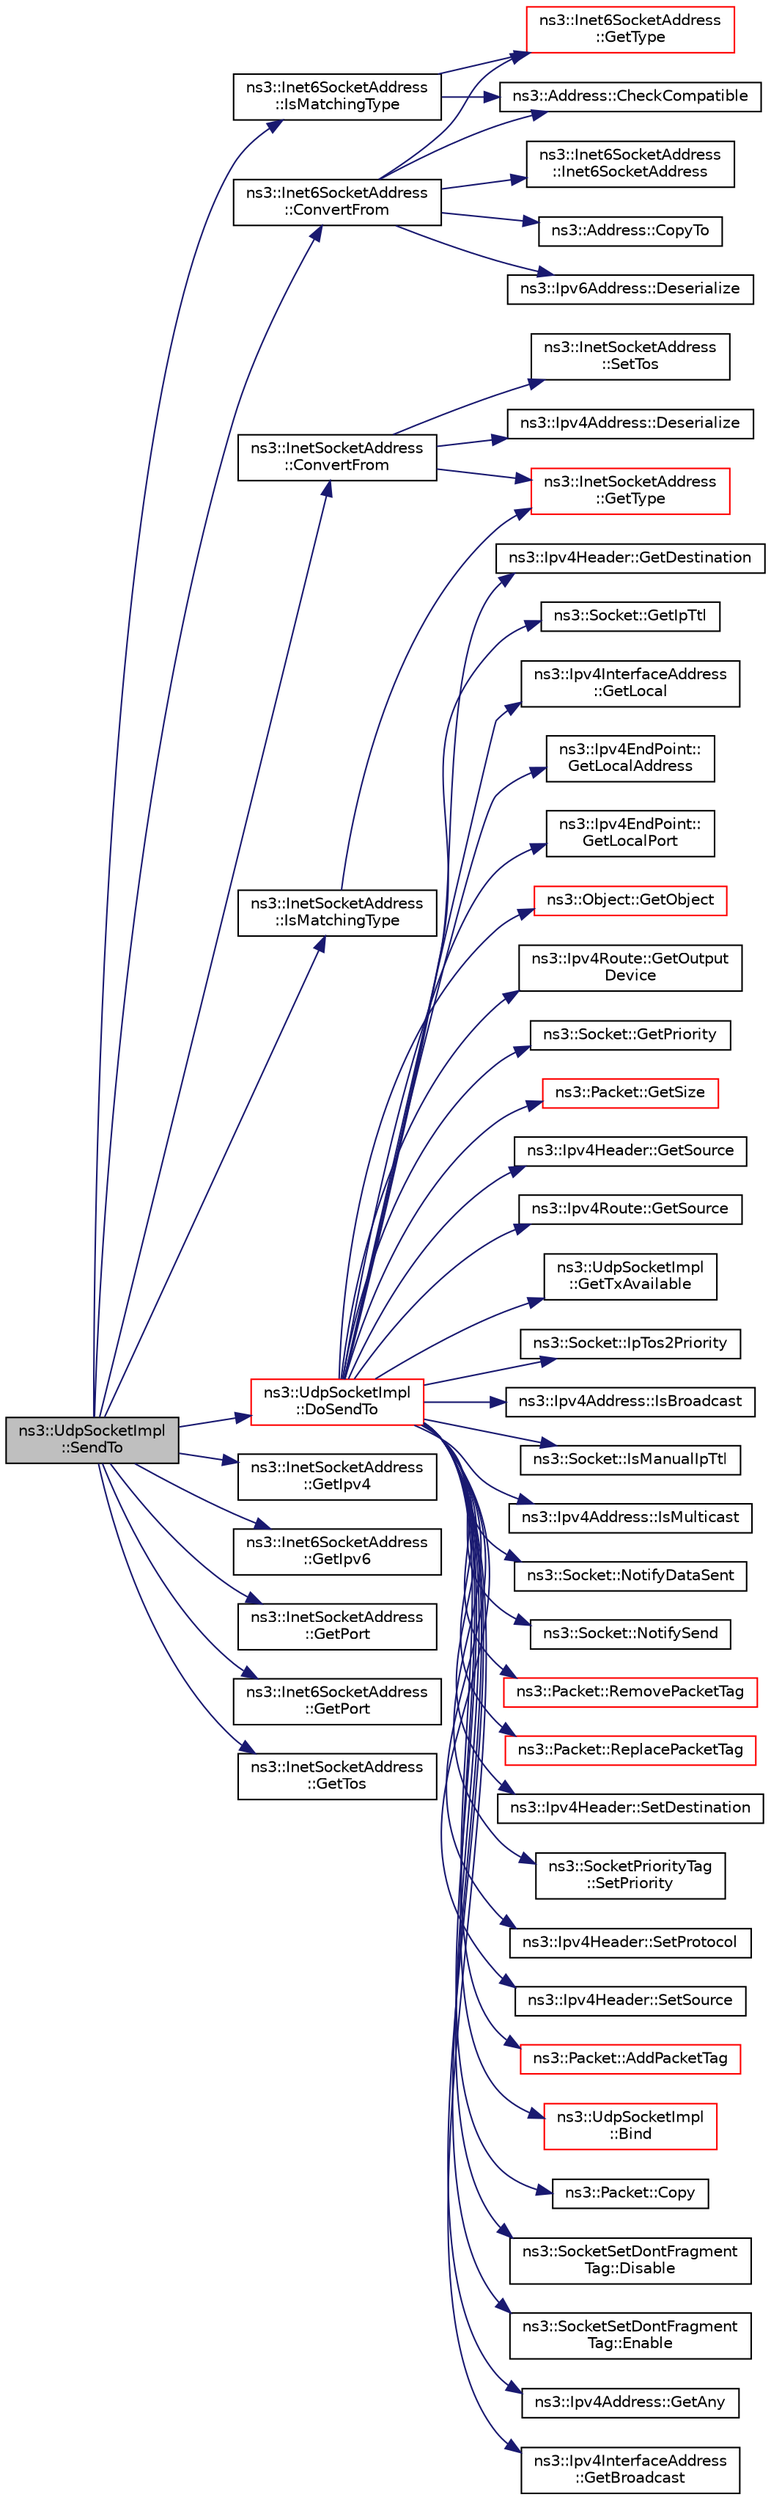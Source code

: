 digraph "ns3::UdpSocketImpl::SendTo"
{
 // LATEX_PDF_SIZE
  edge [fontname="Helvetica",fontsize="10",labelfontname="Helvetica",labelfontsize="10"];
  node [fontname="Helvetica",fontsize="10",shape=record];
  rankdir="LR";
  Node1 [label="ns3::UdpSocketImpl\l::SendTo",height=0.2,width=0.4,color="black", fillcolor="grey75", style="filled", fontcolor="black",tooltip="Send data to a specified peer."];
  Node1 -> Node2 [color="midnightblue",fontsize="10",style="solid",fontname="Helvetica"];
  Node2 [label="ns3::Inet6SocketAddress\l::ConvertFrom",height=0.2,width=0.4,color="black", fillcolor="white", style="filled",URL="$classns3_1_1_inet6_socket_address.html#a2177c66e1bcf17c85dcffb9d2a971f5a",tooltip="Convert the address to a InetSocketAddress."];
  Node2 -> Node3 [color="midnightblue",fontsize="10",style="solid",fontname="Helvetica"];
  Node3 [label="ns3::Inet6SocketAddress\l::Inet6SocketAddress",height=0.2,width=0.4,color="black", fillcolor="white", style="filled",URL="$classns3_1_1_inet6_socket_address.html#a33435953a9ae4930e4cb4d8fbe592709",tooltip="Constructor."];
  Node2 -> Node4 [color="midnightblue",fontsize="10",style="solid",fontname="Helvetica"];
  Node4 [label="ns3::Address::CheckCompatible",height=0.2,width=0.4,color="black", fillcolor="white", style="filled",URL="$classns3_1_1_address.html#ab6dee6b9894c5877a1ceb377b0abbb1d",tooltip=" "];
  Node2 -> Node5 [color="midnightblue",fontsize="10",style="solid",fontname="Helvetica"];
  Node5 [label="ns3::Address::CopyTo",height=0.2,width=0.4,color="black", fillcolor="white", style="filled",URL="$classns3_1_1_address.html#ad4134d0978220e8d2920c27dc13cb320",tooltip="Copy the address bytes into a buffer."];
  Node2 -> Node6 [color="midnightblue",fontsize="10",style="solid",fontname="Helvetica"];
  Node6 [label="ns3::Ipv6Address::Deserialize",height=0.2,width=0.4,color="black", fillcolor="white", style="filled",URL="$classns3_1_1_ipv6_address.html#a5c6a183643ab8f7371bd490ac22c4ffc",tooltip="Deserialize this address."];
  Node2 -> Node7 [color="midnightblue",fontsize="10",style="solid",fontname="Helvetica"];
  Node7 [label="ns3::Inet6SocketAddress\l::GetType",height=0.2,width=0.4,color="red", fillcolor="white", style="filled",URL="$classns3_1_1_inet6_socket_address.html#a92ecdd9962a0384fd374be86d6a18060",tooltip="Get the type."];
  Node1 -> Node9 [color="midnightblue",fontsize="10",style="solid",fontname="Helvetica"];
  Node9 [label="ns3::InetSocketAddress\l::ConvertFrom",height=0.2,width=0.4,color="black", fillcolor="white", style="filled",URL="$classns3_1_1_inet_socket_address.html#ade776b1109e7b9a7be0b22ced49931e3",tooltip="Returns an InetSocketAddress which corresponds to the input Address."];
  Node9 -> Node10 [color="midnightblue",fontsize="10",style="solid",fontname="Helvetica"];
  Node10 [label="ns3::Ipv4Address::Deserialize",height=0.2,width=0.4,color="black", fillcolor="white", style="filled",URL="$classns3_1_1_ipv4_address.html#ac6e205258d95465ce51c148e51590760",tooltip=" "];
  Node9 -> Node11 [color="midnightblue",fontsize="10",style="solid",fontname="Helvetica"];
  Node11 [label="ns3::InetSocketAddress\l::GetType",height=0.2,width=0.4,color="red", fillcolor="white", style="filled",URL="$classns3_1_1_inet_socket_address.html#ae194de8f5f1884e3b755179891d20bba",tooltip="Get the underlying address type (automatically assigned)."];
  Node9 -> Node12 [color="midnightblue",fontsize="10",style="solid",fontname="Helvetica"];
  Node12 [label="ns3::InetSocketAddress\l::SetTos",height=0.2,width=0.4,color="black", fillcolor="white", style="filled",URL="$classns3_1_1_inet_socket_address.html#a574001030dfb21d2963b2b4da081889d",tooltip=" "];
  Node1 -> Node13 [color="midnightblue",fontsize="10",style="solid",fontname="Helvetica"];
  Node13 [label="ns3::UdpSocketImpl\l::DoSendTo",height=0.2,width=0.4,color="red", fillcolor="white", style="filled",URL="$classns3_1_1_udp_socket_impl.html#a18b22c398f6e9a7806f92b6a3ca7b3e8",tooltip="Send a packet to a specific destination and port (IPv4)"];
  Node13 -> Node14 [color="midnightblue",fontsize="10",style="solid",fontname="Helvetica"];
  Node14 [label="ns3::Packet::AddPacketTag",height=0.2,width=0.4,color="red", fillcolor="white", style="filled",URL="$classns3_1_1_packet.html#ac4a6bcd77e58bdc14c42a7d572d66cc9",tooltip="Add a packet tag."];
  Node13 -> Node25 [color="midnightblue",fontsize="10",style="solid",fontname="Helvetica"];
  Node25 [label="ns3::UdpSocketImpl\l::Bind",height=0.2,width=0.4,color="red", fillcolor="white", style="filled",URL="$classns3_1_1_udp_socket_impl.html#a02289f4c7fa69580c8426484fe3712c3",tooltip="Allocate a local IPv4 endpoint for this socket."];
  Node13 -> Node75 [color="midnightblue",fontsize="10",style="solid",fontname="Helvetica"];
  Node75 [label="ns3::Packet::Copy",height=0.2,width=0.4,color="black", fillcolor="white", style="filled",URL="$classns3_1_1_packet.html#afb38be706cfc761bc1c0591f595fc1b7",tooltip="performs a COW copy of the packet."];
  Node13 -> Node76 [color="midnightblue",fontsize="10",style="solid",fontname="Helvetica"];
  Node76 [label="ns3::SocketSetDontFragment\lTag::Disable",height=0.2,width=0.4,color="black", fillcolor="white", style="filled",URL="$classns3_1_1_socket_set_dont_fragment_tag.html#a51700538af5f6c83bdb1677306b52b1f",tooltip="Disables the DF (Don't Fragment) flag."];
  Node13 -> Node77 [color="midnightblue",fontsize="10",style="solid",fontname="Helvetica"];
  Node77 [label="ns3::SocketSetDontFragment\lTag::Enable",height=0.2,width=0.4,color="black", fillcolor="white", style="filled",URL="$classns3_1_1_socket_set_dont_fragment_tag.html#acb517ca05b009a3d65ae4d1fbc19ee6b",tooltip="Enables the DF (Don't Fragment) flag."];
  Node13 -> Node78 [color="midnightblue",fontsize="10",style="solid",fontname="Helvetica"];
  Node78 [label="ns3::Ipv4Address::GetAny",height=0.2,width=0.4,color="black", fillcolor="white", style="filled",URL="$classns3_1_1_ipv4_address.html#a7a39b330c8e701183a411d5779fca1a4",tooltip=" "];
  Node13 -> Node79 [color="midnightblue",fontsize="10",style="solid",fontname="Helvetica"];
  Node79 [label="ns3::Ipv4InterfaceAddress\l::GetBroadcast",height=0.2,width=0.4,color="black", fillcolor="white", style="filled",URL="$classns3_1_1_ipv4_interface_address.html#a0e5cce17152b2da10066c238e2212a3f",tooltip="Get the broadcast address."];
  Node13 -> Node33 [color="midnightblue",fontsize="10",style="solid",fontname="Helvetica"];
  Node33 [label="ns3::Ipv4Header::GetDestination",height=0.2,width=0.4,color="black", fillcolor="white", style="filled",URL="$classns3_1_1_ipv4_header.html#a85daf48f0effc6bce6cb5c66bf4e1576",tooltip=" "];
  Node13 -> Node80 [color="midnightblue",fontsize="10",style="solid",fontname="Helvetica"];
  Node80 [label="ns3::Socket::GetIpTtl",height=0.2,width=0.4,color="black", fillcolor="white", style="filled",URL="$classns3_1_1_socket.html#aa011b2209f53069d1bb6f12d6489414f",tooltip="Query the value of IP Time to Live field of this socket."];
  Node13 -> Node81 [color="midnightblue",fontsize="10",style="solid",fontname="Helvetica"];
  Node81 [label="ns3::Ipv4InterfaceAddress\l::GetLocal",height=0.2,width=0.4,color="black", fillcolor="white", style="filled",URL="$classns3_1_1_ipv4_interface_address.html#a6d04c0c9e2a4ab8a9d73c5edf7a93072",tooltip="Get the local address."];
  Node13 -> Node82 [color="midnightblue",fontsize="10",style="solid",fontname="Helvetica"];
  Node82 [label="ns3::Ipv4EndPoint::\lGetLocalAddress",height=0.2,width=0.4,color="black", fillcolor="white", style="filled",URL="$classns3_1_1_ipv4_end_point.html#ae08283e26ace5880c3172ea5d803b6f8",tooltip="Get the local address."];
  Node13 -> Node83 [color="midnightblue",fontsize="10",style="solid",fontname="Helvetica"];
  Node83 [label="ns3::Ipv4EndPoint::\lGetLocalPort",height=0.2,width=0.4,color="black", fillcolor="white", style="filled",URL="$classns3_1_1_ipv4_end_point.html#aab137f64770abf94f0b8a81217a0b106",tooltip="Get the local port."];
  Node13 -> Node84 [color="midnightblue",fontsize="10",style="solid",fontname="Helvetica"];
  Node84 [label="ns3::Object::GetObject",height=0.2,width=0.4,color="red", fillcolor="white", style="filled",URL="$classns3_1_1_object.html#ad21f5401ff705cd29c37f931ea3afc18",tooltip="Get a pointer to the requested aggregated Object."];
  Node13 -> Node98 [color="midnightblue",fontsize="10",style="solid",fontname="Helvetica"];
  Node98 [label="ns3::Ipv4Route::GetOutput\lDevice",height=0.2,width=0.4,color="black", fillcolor="white", style="filled",URL="$classns3_1_1_ipv4_route.html#a3b97b4f70af0c22cb01ea7e2733367ee",tooltip=" "];
  Node13 -> Node99 [color="midnightblue",fontsize="10",style="solid",fontname="Helvetica"];
  Node99 [label="ns3::Socket::GetPriority",height=0.2,width=0.4,color="black", fillcolor="white", style="filled",URL="$classns3_1_1_socket.html#a0f7c9448fb07c84952735c7b1fb170ba",tooltip="Query the priority value of this socket."];
  Node13 -> Node35 [color="midnightblue",fontsize="10",style="solid",fontname="Helvetica"];
  Node35 [label="ns3::Packet::GetSize",height=0.2,width=0.4,color="red", fillcolor="white", style="filled",URL="$classns3_1_1_packet.html#afff7cb1ff518ee6dc0d424e10a5ad6ec",tooltip="Returns the the size in bytes of the packet (including the zero-filled initial payload)."];
  Node13 -> Node37 [color="midnightblue",fontsize="10",style="solid",fontname="Helvetica"];
  Node37 [label="ns3::Ipv4Header::GetSource",height=0.2,width=0.4,color="black", fillcolor="white", style="filled",URL="$classns3_1_1_ipv4_header.html#a542b0328f3ab54ae39d56cdc24f8403f",tooltip=" "];
  Node13 -> Node100 [color="midnightblue",fontsize="10",style="solid",fontname="Helvetica"];
  Node100 [label="ns3::Ipv4Route::GetSource",height=0.2,width=0.4,color="black", fillcolor="white", style="filled",URL="$classns3_1_1_ipv4_route.html#a27a01c8d6ad6d36e55062bb619cdf516",tooltip=" "];
  Node13 -> Node101 [color="midnightblue",fontsize="10",style="solid",fontname="Helvetica"];
  Node101 [label="ns3::UdpSocketImpl\l::GetTxAvailable",height=0.2,width=0.4,color="black", fillcolor="white", style="filled",URL="$classns3_1_1_udp_socket_impl.html#a2cbcf61ffd8b4d2e14f0c5e29e5392a8",tooltip="Returns the number of bytes which can be sent in a single call to Send."];
  Node13 -> Node102 [color="midnightblue",fontsize="10",style="solid",fontname="Helvetica"];
  Node102 [label="ns3::Socket::IpTos2Priority",height=0.2,width=0.4,color="black", fillcolor="white", style="filled",URL="$classns3_1_1_socket.html#a81564620cc94d291f1dc5d79b2f13b4a",tooltip="Return the priority corresponding to a given TOS value."];
  Node13 -> Node103 [color="midnightblue",fontsize="10",style="solid",fontname="Helvetica"];
  Node103 [label="ns3::Ipv4Address::IsBroadcast",height=0.2,width=0.4,color="black", fillcolor="white", style="filled",URL="$classns3_1_1_ipv4_address.html#a79a1d91f0cfdb52f3b89cee50811af04",tooltip=" "];
  Node13 -> Node104 [color="midnightblue",fontsize="10",style="solid",fontname="Helvetica"];
  Node104 [label="ns3::Socket::IsManualIpTtl",height=0.2,width=0.4,color="black", fillcolor="white", style="filled",URL="$classns3_1_1_socket.html#a8fca162a145f79174fb94616acc91908",tooltip="Checks if the socket has a specific IPv4 TTL set."];
  Node13 -> Node105 [color="midnightblue",fontsize="10",style="solid",fontname="Helvetica"];
  Node105 [label="ns3::Ipv4Address::IsMulticast",height=0.2,width=0.4,color="black", fillcolor="white", style="filled",URL="$classns3_1_1_ipv4_address.html#a3a39d50664243b7e37a1244bb03b4ec2",tooltip=" "];
  Node13 -> Node106 [color="midnightblue",fontsize="10",style="solid",fontname="Helvetica"];
  Node106 [label="ns3::Socket::NotifyDataSent",height=0.2,width=0.4,color="black", fillcolor="white", style="filled",URL="$classns3_1_1_socket.html#ae478fc503f7041a1da5e9db361f1ae20",tooltip="Notify through the callback (if set) that some data have been sent."];
  Node13 -> Node107 [color="midnightblue",fontsize="10",style="solid",fontname="Helvetica"];
  Node107 [label="ns3::Socket::NotifySend",height=0.2,width=0.4,color="black", fillcolor="white", style="filled",URL="$classns3_1_1_socket.html#a34cd5de5b9feeadd6ba8973b954c3d5f",tooltip="Notify through the callback (if set) that some data have been sent."];
  Node13 -> Node44 [color="midnightblue",fontsize="10",style="solid",fontname="Helvetica"];
  Node44 [label="ns3::Packet::RemovePacketTag",height=0.2,width=0.4,color="red", fillcolor="white", style="filled",URL="$classns3_1_1_packet.html#a078fe922d976a417ab25ba2f3c2fd667",tooltip="Remove a packet tag."];
  Node13 -> Node108 [color="midnightblue",fontsize="10",style="solid",fontname="Helvetica"];
  Node108 [label="ns3::Packet::ReplacePacketTag",height=0.2,width=0.4,color="red", fillcolor="white", style="filled",URL="$classns3_1_1_packet.html#afb014ae9f4adddbfc51c64b085bfd405",tooltip="Replace the value of a packet tag."];
  Node13 -> Node111 [color="midnightblue",fontsize="10",style="solid",fontname="Helvetica"];
  Node111 [label="ns3::Ipv4Header::SetDestination",height=0.2,width=0.4,color="black", fillcolor="white", style="filled",URL="$classns3_1_1_ipv4_header.html#a154e584fb5418de7a5ce34dbb852de02",tooltip=" "];
  Node13 -> Node112 [color="midnightblue",fontsize="10",style="solid",fontname="Helvetica"];
  Node112 [label="ns3::SocketPriorityTag\l::SetPriority",height=0.2,width=0.4,color="black", fillcolor="white", style="filled",URL="$classns3_1_1_socket_priority_tag.html#aca4be6f3e7c133189a76171488be5cf4",tooltip="Set the tag's priority."];
  Node13 -> Node113 [color="midnightblue",fontsize="10",style="solid",fontname="Helvetica"];
  Node113 [label="ns3::Ipv4Header::SetProtocol",height=0.2,width=0.4,color="black", fillcolor="white", style="filled",URL="$classns3_1_1_ipv4_header.html#aca424df8132b7717fb4c315fcb4ce4bf",tooltip=" "];
  Node13 -> Node114 [color="midnightblue",fontsize="10",style="solid",fontname="Helvetica"];
  Node114 [label="ns3::Ipv4Header::SetSource",height=0.2,width=0.4,color="black", fillcolor="white", style="filled",URL="$classns3_1_1_ipv4_header.html#af3c8c140e302ec4aa1dc885ce1dcc070",tooltip=" "];
  Node1 -> Node115 [color="midnightblue",fontsize="10",style="solid",fontname="Helvetica"];
  Node115 [label="ns3::InetSocketAddress\l::GetIpv4",height=0.2,width=0.4,color="black", fillcolor="white", style="filled",URL="$classns3_1_1_inet_socket_address.html#a84e0f56d0747abd33413b3ce4a3c725d",tooltip=" "];
  Node1 -> Node116 [color="midnightblue",fontsize="10",style="solid",fontname="Helvetica"];
  Node116 [label="ns3::Inet6SocketAddress\l::GetIpv6",height=0.2,width=0.4,color="black", fillcolor="white", style="filled",URL="$classns3_1_1_inet6_socket_address.html#a5f0d6425ae43b8c72fc6eaa1645a0d68",tooltip="Get the IPv6 address."];
  Node1 -> Node117 [color="midnightblue",fontsize="10",style="solid",fontname="Helvetica"];
  Node117 [label="ns3::InetSocketAddress\l::GetPort",height=0.2,width=0.4,color="black", fillcolor="white", style="filled",URL="$classns3_1_1_inet_socket_address.html#a4516487243122789216c5e92ef89c11e",tooltip=" "];
  Node1 -> Node118 [color="midnightblue",fontsize="10",style="solid",fontname="Helvetica"];
  Node118 [label="ns3::Inet6SocketAddress\l::GetPort",height=0.2,width=0.4,color="black", fillcolor="white", style="filled",URL="$classns3_1_1_inet6_socket_address.html#af5eaf7f789558618e9073452d5302cd9",tooltip="Get the port."];
  Node1 -> Node119 [color="midnightblue",fontsize="10",style="solid",fontname="Helvetica"];
  Node119 [label="ns3::InetSocketAddress\l::GetTos",height=0.2,width=0.4,color="black", fillcolor="white", style="filled",URL="$classns3_1_1_inet_socket_address.html#a447aef71ae785713fbb0adbb2b5f09a2",tooltip=" "];
  Node1 -> Node120 [color="midnightblue",fontsize="10",style="solid",fontname="Helvetica"];
  Node120 [label="ns3::Inet6SocketAddress\l::IsMatchingType",height=0.2,width=0.4,color="black", fillcolor="white", style="filled",URL="$classns3_1_1_inet6_socket_address.html#a4d928c54affbfb530a12076d6d7e0540",tooltip="If the address match."];
  Node120 -> Node4 [color="midnightblue",fontsize="10",style="solid",fontname="Helvetica"];
  Node120 -> Node7 [color="midnightblue",fontsize="10",style="solid",fontname="Helvetica"];
  Node1 -> Node121 [color="midnightblue",fontsize="10",style="solid",fontname="Helvetica"];
  Node121 [label="ns3::InetSocketAddress\l::IsMatchingType",height=0.2,width=0.4,color="black", fillcolor="white", style="filled",URL="$classns3_1_1_inet_socket_address.html#a9426766e34e928ce5dbdbeb9563a10df",tooltip=" "];
  Node121 -> Node11 [color="midnightblue",fontsize="10",style="solid",fontname="Helvetica"];
}
